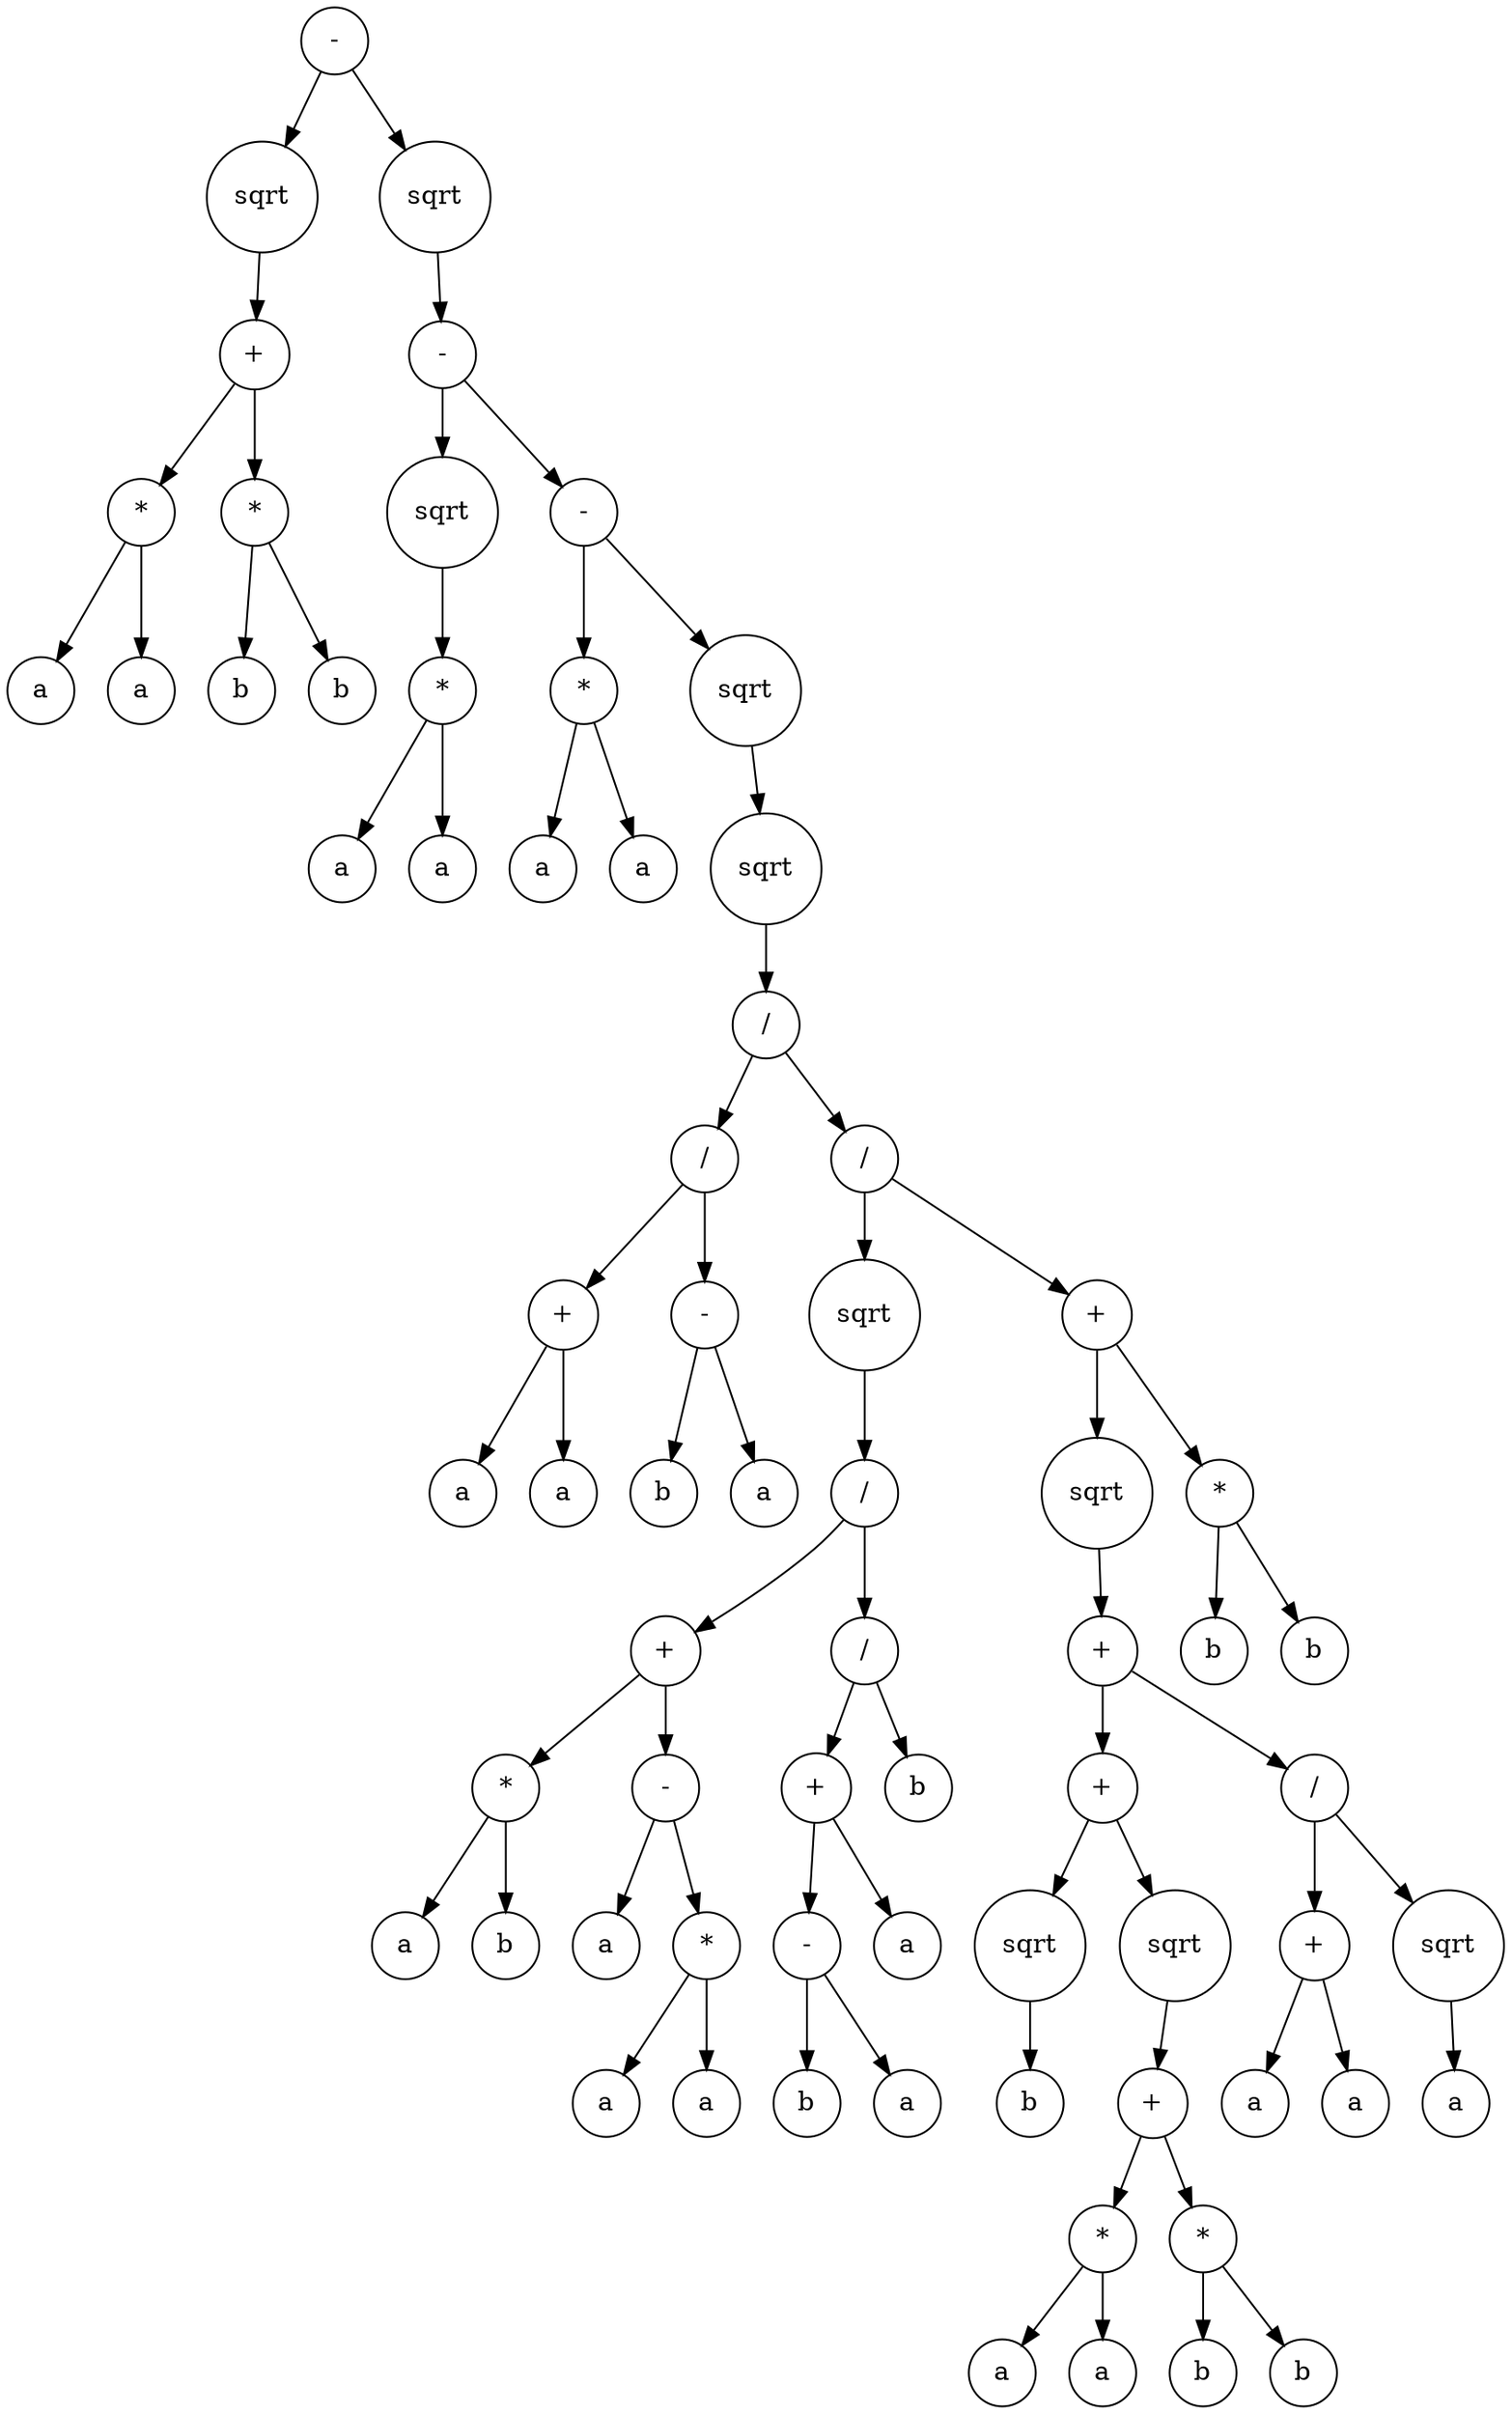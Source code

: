 digraph g {
graph [ordering=out];
node [shape=circle];
n[label = "-"];
n0[label = "sqrt"];
n00[label = "+"];
n000[label = "*"];
n0000[label = "a"];
n000 -> n0000;
n0001[label = "a"];
n000 -> n0001;
n00 -> n000;
n001[label = "*"];
n0010[label = "b"];
n001 -> n0010;
n0011[label = "b"];
n001 -> n0011;
n00 -> n001;
n0 -> n00;
n -> n0;
n1[label = "sqrt"];
n10[label = "-"];
n100[label = "sqrt"];
n1000[label = "*"];
n10000[label = "a"];
n1000 -> n10000;
n10001[label = "a"];
n1000 -> n10001;
n100 -> n1000;
n10 -> n100;
n101[label = "-"];
n1010[label = "*"];
n10100[label = "a"];
n1010 -> n10100;
n10101[label = "a"];
n1010 -> n10101;
n101 -> n1010;
n1011[label = "sqrt"];
n10110[label = "sqrt"];
n101100[label = "/"];
n1011000[label = "/"];
n10110000[label = "+"];
n101100000[label = "a"];
n10110000 -> n101100000;
n101100001[label = "a"];
n10110000 -> n101100001;
n1011000 -> n10110000;
n10110001[label = "-"];
n101100010[label = "b"];
n10110001 -> n101100010;
n101100011[label = "a"];
n10110001 -> n101100011;
n1011000 -> n10110001;
n101100 -> n1011000;
n1011001[label = "/"];
n10110010[label = "sqrt"];
n101100100[label = "/"];
n1011001000[label = "+"];
n10110010000[label = "*"];
n101100100000[label = "a"];
n10110010000 -> n101100100000;
n101100100001[label = "b"];
n10110010000 -> n101100100001;
n1011001000 -> n10110010000;
n10110010001[label = "-"];
n101100100010[label = "a"];
n10110010001 -> n101100100010;
n101100100011[label = "*"];
n1011001000110[label = "a"];
n101100100011 -> n1011001000110;
n1011001000111[label = "a"];
n101100100011 -> n1011001000111;
n10110010001 -> n101100100011;
n1011001000 -> n10110010001;
n101100100 -> n1011001000;
n1011001001[label = "/"];
n10110010010[label = "+"];
n101100100100[label = "-"];
n1011001001000[label = "b"];
n101100100100 -> n1011001001000;
n1011001001001[label = "a"];
n101100100100 -> n1011001001001;
n10110010010 -> n101100100100;
n101100100101[label = "a"];
n10110010010 -> n101100100101;
n1011001001 -> n10110010010;
n10110010011[label = "b"];
n1011001001 -> n10110010011;
n101100100 -> n1011001001;
n10110010 -> n101100100;
n1011001 -> n10110010;
n10110011[label = "+"];
n101100110[label = "sqrt"];
n1011001100[label = "+"];
n10110011000[label = "+"];
n101100110000[label = "sqrt"];
n1011001100000[label = "b"];
n101100110000 -> n1011001100000;
n10110011000 -> n101100110000;
n101100110001[label = "sqrt"];
n1011001100010[label = "+"];
n10110011000100[label = "*"];
n101100110001000[label = "a"];
n10110011000100 -> n101100110001000;
n101100110001001[label = "a"];
n10110011000100 -> n101100110001001;
n1011001100010 -> n10110011000100;
n10110011000101[label = "*"];
n101100110001010[label = "b"];
n10110011000101 -> n101100110001010;
n101100110001011[label = "b"];
n10110011000101 -> n101100110001011;
n1011001100010 -> n10110011000101;
n101100110001 -> n1011001100010;
n10110011000 -> n101100110001;
n1011001100 -> n10110011000;
n10110011001[label = "/"];
n101100110010[label = "+"];
n1011001100100[label = "a"];
n101100110010 -> n1011001100100;
n1011001100101[label = "a"];
n101100110010 -> n1011001100101;
n10110011001 -> n101100110010;
n101100110011[label = "sqrt"];
n1011001100110[label = "a"];
n101100110011 -> n1011001100110;
n10110011001 -> n101100110011;
n1011001100 -> n10110011001;
n101100110 -> n1011001100;
n10110011 -> n101100110;
n101100111[label = "*"];
n1011001110[label = "b"];
n101100111 -> n1011001110;
n1011001111[label = "b"];
n101100111 -> n1011001111;
n10110011 -> n101100111;
n1011001 -> n10110011;
n101100 -> n1011001;
n10110 -> n101100;
n1011 -> n10110;
n101 -> n1011;
n10 -> n101;
n1 -> n10;
n -> n1;
}
